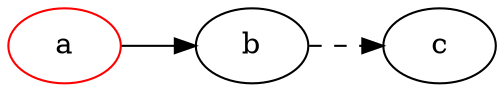 digraph {
    rankdir=LR
    { a [color=red] } -> b
    b -> c [style=dashed]
}

/*
    Graph g = graph("example1").directed()
        .graphAttr().with(RankDir.LEFT_TO_RIGHT)
        .with(
                node("a").with(Color.RED).link(node("b")),
                node("b").link(to(node("c")).with(Style.DASHED))
        );
*/
